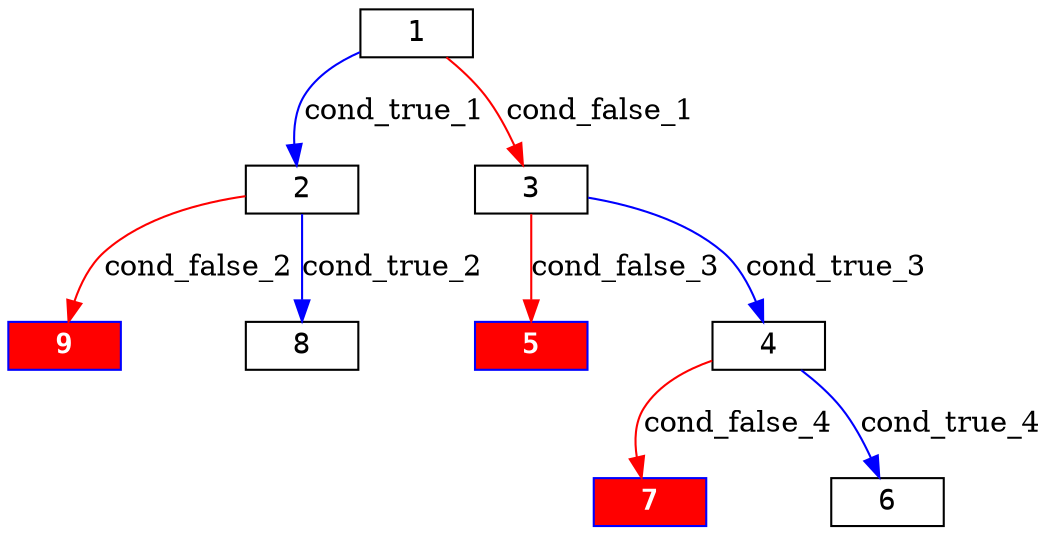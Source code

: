 digraph ExecutionTree {
	node [color=black fontname=Courier height=.1 shape=record]
	9 [color=blue, fillcolor=red, style=filled, fontcolor=white, fontname="Courier-Bold"]
	7 [color=blue, fillcolor=red, style=filled, fontcolor=white, fontname="Courier-Bold"]
	5 [color=blue, fillcolor=red, style=filled, fontcolor=white, fontname="Courier-Bold"]
	1 -> 2 [label=cond_true_1 color=blue]
	1 -> 3 [label=cond_false_1 color=red]
	2 -> 8 [label=cond_true_2 color=blue]
	2 -> 9 [label=cond_false_2 color=red]
	3 -> 4 [label=cond_true_3 color=blue]
	3 -> 5 [label=cond_false_3 color=red]
	4 -> 6 [label=cond_true_4 color=blue]
	4 -> 7 [label=cond_false_4 color=red]
}
